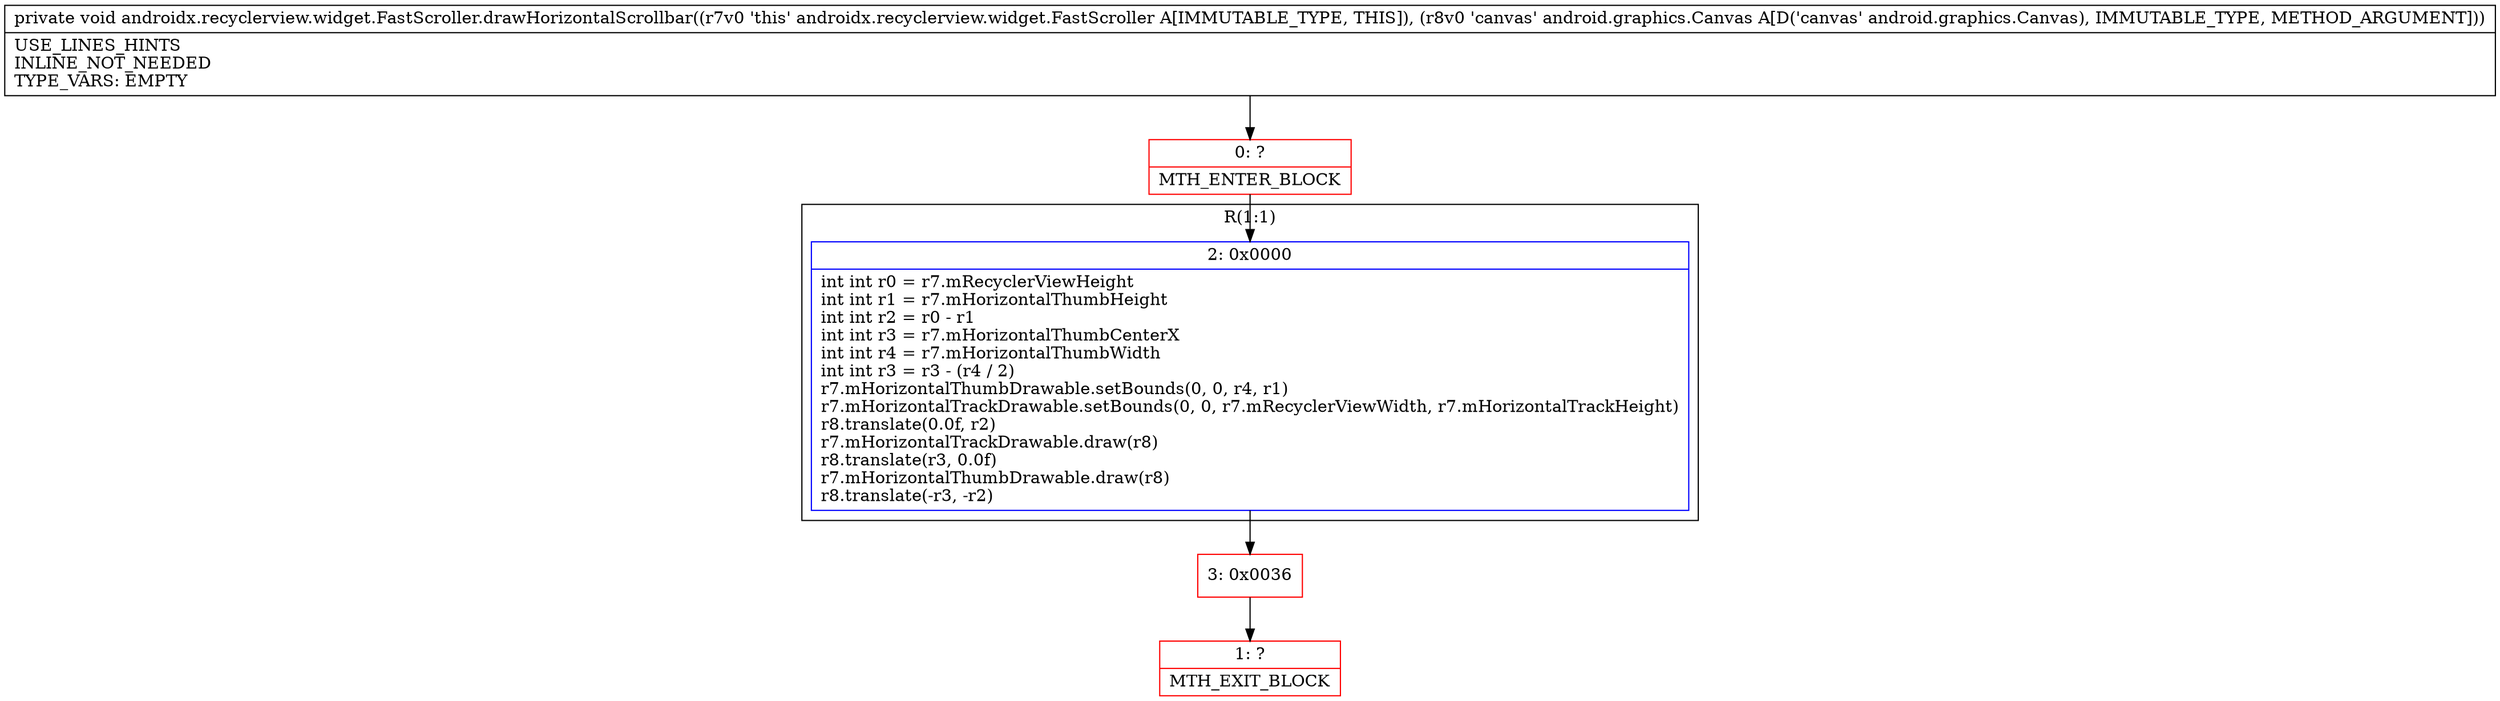 digraph "CFG forandroidx.recyclerview.widget.FastScroller.drawHorizontalScrollbar(Landroid\/graphics\/Canvas;)V" {
subgraph cluster_Region_89874390 {
label = "R(1:1)";
node [shape=record,color=blue];
Node_2 [shape=record,label="{2\:\ 0x0000|int int r0 = r7.mRecyclerViewHeight\lint int r1 = r7.mHorizontalThumbHeight\lint int r2 = r0 \- r1\lint int r3 = r7.mHorizontalThumbCenterX\lint int r4 = r7.mHorizontalThumbWidth\lint int r3 = r3 \- (r4 \/ 2)\lr7.mHorizontalThumbDrawable.setBounds(0, 0, r4, r1)\lr7.mHorizontalTrackDrawable.setBounds(0, 0, r7.mRecyclerViewWidth, r7.mHorizontalTrackHeight)\lr8.translate(0.0f, r2)\lr7.mHorizontalTrackDrawable.draw(r8)\lr8.translate(r3, 0.0f)\lr7.mHorizontalThumbDrawable.draw(r8)\lr8.translate(\-r3, \-r2)\l}"];
}
Node_0 [shape=record,color=red,label="{0\:\ ?|MTH_ENTER_BLOCK\l}"];
Node_3 [shape=record,color=red,label="{3\:\ 0x0036}"];
Node_1 [shape=record,color=red,label="{1\:\ ?|MTH_EXIT_BLOCK\l}"];
MethodNode[shape=record,label="{private void androidx.recyclerview.widget.FastScroller.drawHorizontalScrollbar((r7v0 'this' androidx.recyclerview.widget.FastScroller A[IMMUTABLE_TYPE, THIS]), (r8v0 'canvas' android.graphics.Canvas A[D('canvas' android.graphics.Canvas), IMMUTABLE_TYPE, METHOD_ARGUMENT]))  | USE_LINES_HINTS\lINLINE_NOT_NEEDED\lTYPE_VARS: EMPTY\l}"];
MethodNode -> Node_0;Node_2 -> Node_3;
Node_0 -> Node_2;
Node_3 -> Node_1;
}


